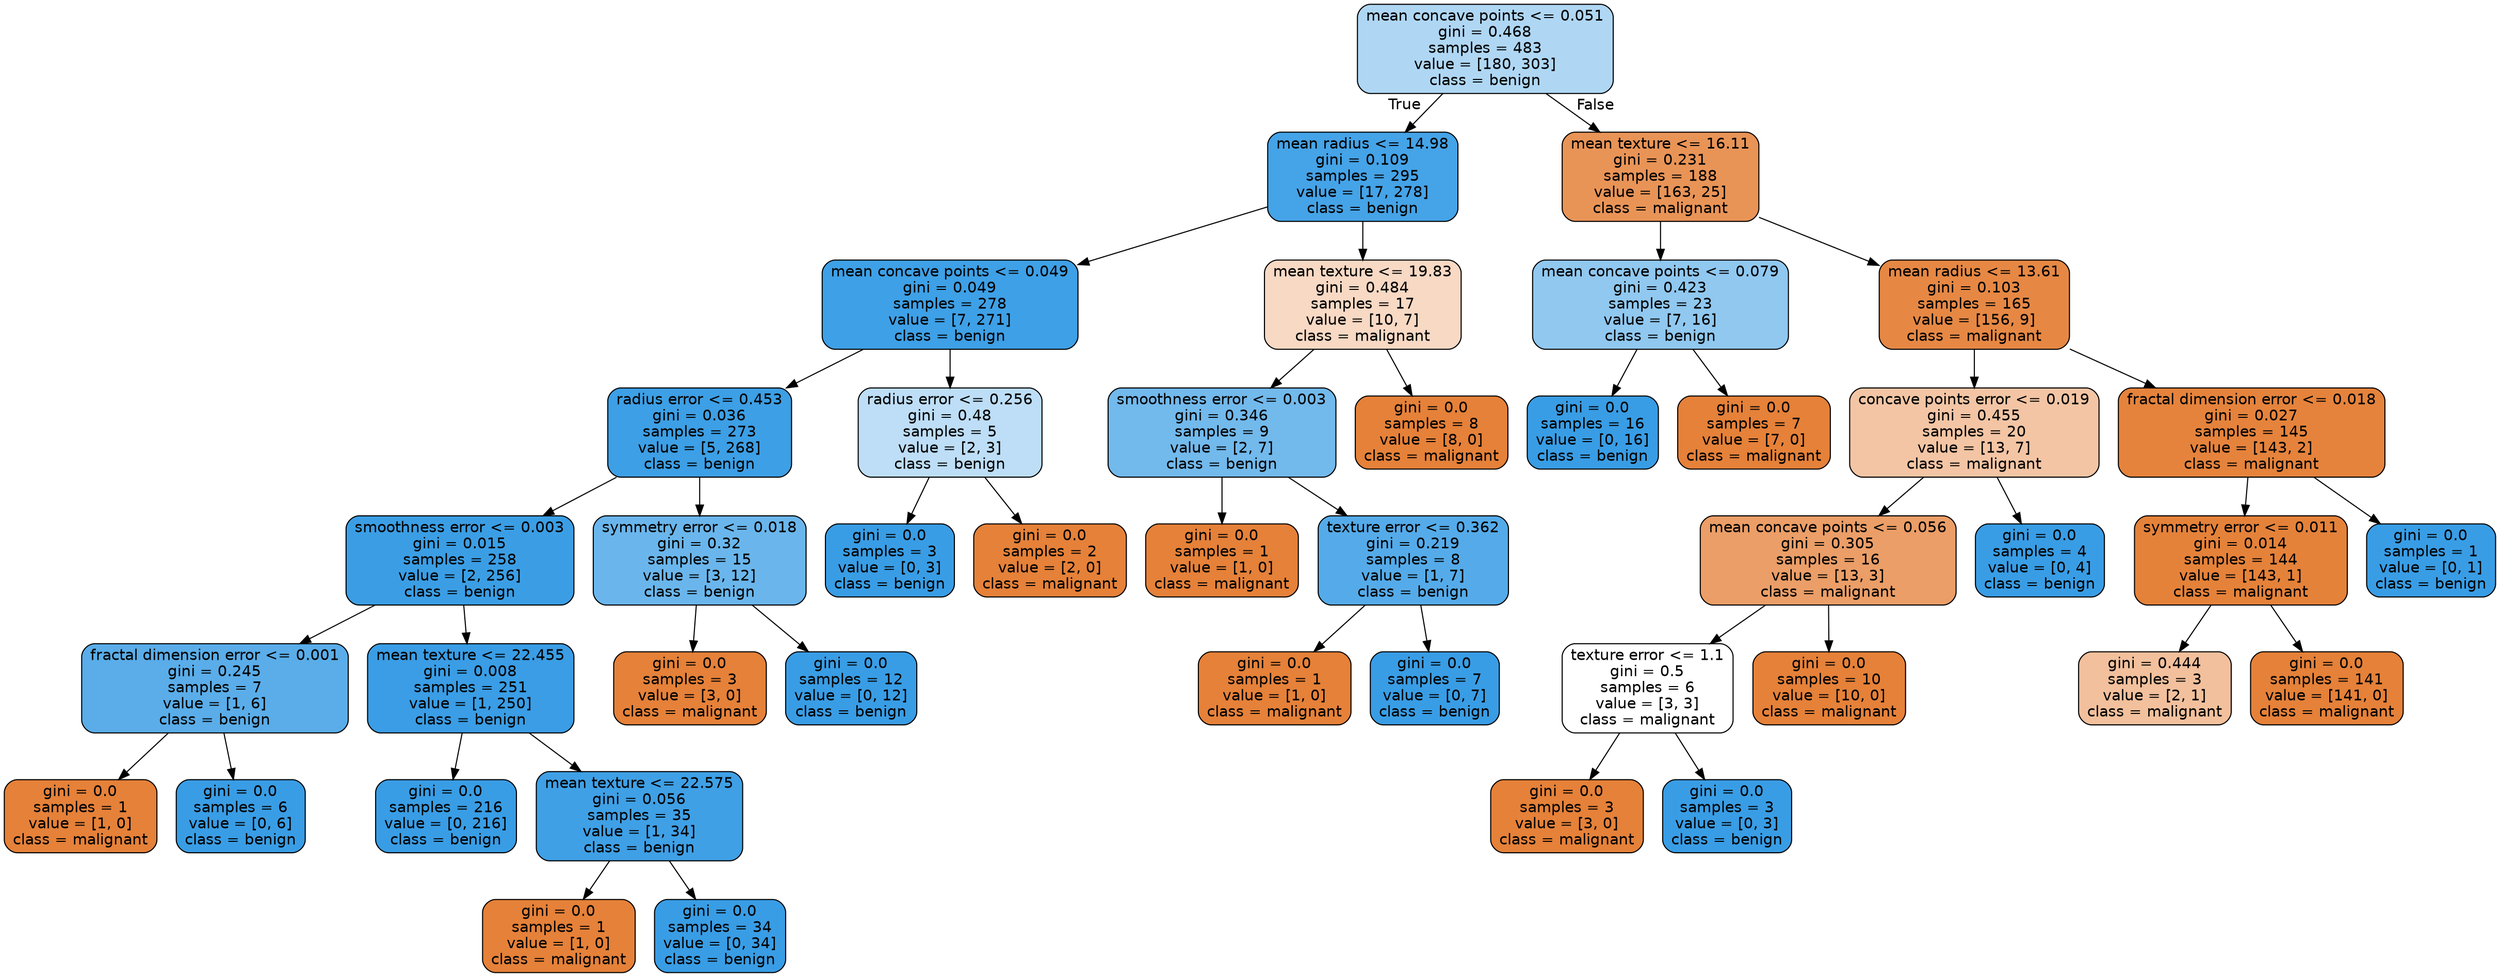 digraph Tree {
node [shape=box, style="filled, rounded", color="black", fontname="helvetica"] ;
edge [fontname="helvetica"] ;
0 [label="mean concave points <= 0.051\ngini = 0.468\nsamples = 483\nvalue = [180, 303]\nclass = benign", fillcolor="#afd7f4"] ;
1 [label="mean radius <= 14.98\ngini = 0.109\nsamples = 295\nvalue = [17, 278]\nclass = benign", fillcolor="#45a3e7"] ;
0 -> 1 [labeldistance=2.5, labelangle=45, headlabel="True"] ;
2 [label="mean concave points <= 0.049\ngini = 0.049\nsamples = 278\nvalue = [7, 271]\nclass = benign", fillcolor="#3ea0e6"] ;
1 -> 2 ;
3 [label="radius error <= 0.453\ngini = 0.036\nsamples = 273\nvalue = [5, 268]\nclass = benign", fillcolor="#3d9fe5"] ;
2 -> 3 ;
4 [label="smoothness error <= 0.003\ngini = 0.015\nsamples = 258\nvalue = [2, 256]\nclass = benign", fillcolor="#3b9ee5"] ;
3 -> 4 ;
5 [label="fractal dimension error <= 0.001\ngini = 0.245\nsamples = 7\nvalue = [1, 6]\nclass = benign", fillcolor="#5aade9"] ;
4 -> 5 ;
6 [label="gini = 0.0\nsamples = 1\nvalue = [1, 0]\nclass = malignant", fillcolor="#e58139"] ;
5 -> 6 ;
7 [label="gini = 0.0\nsamples = 6\nvalue = [0, 6]\nclass = benign", fillcolor="#399de5"] ;
5 -> 7 ;
8 [label="mean texture <= 22.455\ngini = 0.008\nsamples = 251\nvalue = [1, 250]\nclass = benign", fillcolor="#3a9de5"] ;
4 -> 8 ;
9 [label="gini = 0.0\nsamples = 216\nvalue = [0, 216]\nclass = benign", fillcolor="#399de5"] ;
8 -> 9 ;
10 [label="mean texture <= 22.575\ngini = 0.056\nsamples = 35\nvalue = [1, 34]\nclass = benign", fillcolor="#3fa0e6"] ;
8 -> 10 ;
11 [label="gini = 0.0\nsamples = 1\nvalue = [1, 0]\nclass = malignant", fillcolor="#e58139"] ;
10 -> 11 ;
12 [label="gini = 0.0\nsamples = 34\nvalue = [0, 34]\nclass = benign", fillcolor="#399de5"] ;
10 -> 12 ;
13 [label="symmetry error <= 0.018\ngini = 0.32\nsamples = 15\nvalue = [3, 12]\nclass = benign", fillcolor="#6ab6ec"] ;
3 -> 13 ;
14 [label="gini = 0.0\nsamples = 3\nvalue = [3, 0]\nclass = malignant", fillcolor="#e58139"] ;
13 -> 14 ;
15 [label="gini = 0.0\nsamples = 12\nvalue = [0, 12]\nclass = benign", fillcolor="#399de5"] ;
13 -> 15 ;
16 [label="radius error <= 0.256\ngini = 0.48\nsamples = 5\nvalue = [2, 3]\nclass = benign", fillcolor="#bddef6"] ;
2 -> 16 ;
17 [label="gini = 0.0\nsamples = 3\nvalue = [0, 3]\nclass = benign", fillcolor="#399de5"] ;
16 -> 17 ;
18 [label="gini = 0.0\nsamples = 2\nvalue = [2, 0]\nclass = malignant", fillcolor="#e58139"] ;
16 -> 18 ;
19 [label="mean texture <= 19.83\ngini = 0.484\nsamples = 17\nvalue = [10, 7]\nclass = malignant", fillcolor="#f7d9c4"] ;
1 -> 19 ;
20 [label="smoothness error <= 0.003\ngini = 0.346\nsamples = 9\nvalue = [2, 7]\nclass = benign", fillcolor="#72b9ec"] ;
19 -> 20 ;
21 [label="gini = 0.0\nsamples = 1\nvalue = [1, 0]\nclass = malignant", fillcolor="#e58139"] ;
20 -> 21 ;
22 [label="texture error <= 0.362\ngini = 0.219\nsamples = 8\nvalue = [1, 7]\nclass = benign", fillcolor="#55abe9"] ;
20 -> 22 ;
23 [label="gini = 0.0\nsamples = 1\nvalue = [1, 0]\nclass = malignant", fillcolor="#e58139"] ;
22 -> 23 ;
24 [label="gini = 0.0\nsamples = 7\nvalue = [0, 7]\nclass = benign", fillcolor="#399de5"] ;
22 -> 24 ;
25 [label="gini = 0.0\nsamples = 8\nvalue = [8, 0]\nclass = malignant", fillcolor="#e58139"] ;
19 -> 25 ;
26 [label="mean texture <= 16.11\ngini = 0.231\nsamples = 188\nvalue = [163, 25]\nclass = malignant", fillcolor="#e99457"] ;
0 -> 26 [labeldistance=2.5, labelangle=-45, headlabel="False"] ;
27 [label="mean concave points <= 0.079\ngini = 0.423\nsamples = 23\nvalue = [7, 16]\nclass = benign", fillcolor="#90c8f0"] ;
26 -> 27 ;
28 [label="gini = 0.0\nsamples = 16\nvalue = [0, 16]\nclass = benign", fillcolor="#399de5"] ;
27 -> 28 ;
29 [label="gini = 0.0\nsamples = 7\nvalue = [7, 0]\nclass = malignant", fillcolor="#e58139"] ;
27 -> 29 ;
30 [label="mean radius <= 13.61\ngini = 0.103\nsamples = 165\nvalue = [156, 9]\nclass = malignant", fillcolor="#e68844"] ;
26 -> 30 ;
31 [label="concave points error <= 0.019\ngini = 0.455\nsamples = 20\nvalue = [13, 7]\nclass = malignant", fillcolor="#f3c5a4"] ;
30 -> 31 ;
32 [label="mean concave points <= 0.056\ngini = 0.305\nsamples = 16\nvalue = [13, 3]\nclass = malignant", fillcolor="#eb9e67"] ;
31 -> 32 ;
33 [label="texture error <= 1.1\ngini = 0.5\nsamples = 6\nvalue = [3, 3]\nclass = malignant", fillcolor="#ffffff"] ;
32 -> 33 ;
34 [label="gini = 0.0\nsamples = 3\nvalue = [3, 0]\nclass = malignant", fillcolor="#e58139"] ;
33 -> 34 ;
35 [label="gini = 0.0\nsamples = 3\nvalue = [0, 3]\nclass = benign", fillcolor="#399de5"] ;
33 -> 35 ;
36 [label="gini = 0.0\nsamples = 10\nvalue = [10, 0]\nclass = malignant", fillcolor="#e58139"] ;
32 -> 36 ;
37 [label="gini = 0.0\nsamples = 4\nvalue = [0, 4]\nclass = benign", fillcolor="#399de5"] ;
31 -> 37 ;
38 [label="fractal dimension error <= 0.018\ngini = 0.027\nsamples = 145\nvalue = [143, 2]\nclass = malignant", fillcolor="#e5833c"] ;
30 -> 38 ;
39 [label="symmetry error <= 0.011\ngini = 0.014\nsamples = 144\nvalue = [143, 1]\nclass = malignant", fillcolor="#e5823a"] ;
38 -> 39 ;
40 [label="gini = 0.444\nsamples = 3\nvalue = [2, 1]\nclass = malignant", fillcolor="#f2c09c"] ;
39 -> 40 ;
41 [label="gini = 0.0\nsamples = 141\nvalue = [141, 0]\nclass = malignant", fillcolor="#e58139"] ;
39 -> 41 ;
42 [label="gini = 0.0\nsamples = 1\nvalue = [0, 1]\nclass = benign", fillcolor="#399de5"] ;
38 -> 42 ;
}